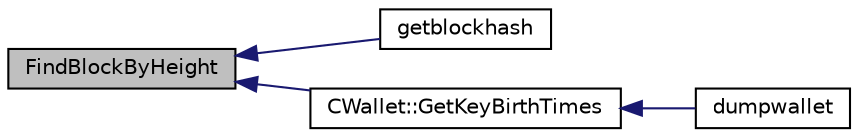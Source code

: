 digraph "FindBlockByHeight"
{
  edge [fontname="Helvetica",fontsize="10",labelfontname="Helvetica",labelfontsize="10"];
  node [fontname="Helvetica",fontsize="10",shape=record];
  rankdir="LR";
  Node47 [label="FindBlockByHeight",height=0.2,width=0.4,color="black", fillcolor="grey75", style="filled", fontcolor="black"];
  Node47 -> Node48 [dir="back",color="midnightblue",fontsize="10",style="solid",fontname="Helvetica"];
  Node48 [label="getblockhash",height=0.2,width=0.4,color="black", fillcolor="white", style="filled",URL="$d0/d47/rpcblockchain_8cpp.html#a6aec96723852fde932c01159a66a9911"];
  Node47 -> Node49 [dir="back",color="midnightblue",fontsize="10",style="solid",fontname="Helvetica"];
  Node49 [label="CWallet::GetKeyBirthTimes",height=0.2,width=0.4,color="black", fillcolor="white", style="filled",URL="$d2/de5/class_c_wallet.html#acb2fdaf647fa2d812d58e998848e681d"];
  Node49 -> Node50 [dir="back",color="midnightblue",fontsize="10",style="solid",fontname="Helvetica"];
  Node50 [label="dumpwallet",height=0.2,width=0.4,color="black", fillcolor="white", style="filled",URL="$dc/dbf/rpcdump_8cpp.html#a831ddf746d4f2500ba6f6c07f63445cd"];
}
